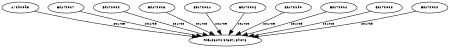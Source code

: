 digraph G {
size="3,3";
node [fontsize=7, fontname="Helvetica"];
edge [fontsize=7, fontname="Helvetica"];
node0 [label="Pseudacris brachyphona", width=0.27433100247,height=0.27433100247];
node1 [label="AY291095", width=0.27433100247,height=0.27433100247];
node2 [label="EF472017", width=0.27433100247,height=0.27433100247];
node3 [label="EF472022", width=0.27433100247,height=0.27433100247];
node4 [label="EF472013", width=0.27433100247,height=0.27433100247];
node5 [label="EF472014", width=0.27433100247,height=0.27433100247];
node6 [label="EF472016", width=0.27433100247,height=0.27433100247];
node7 [label="EF472190", width=0.27433100247,height=0.27433100247];
node8 [label="EF472011", width=0.27433100247,height=0.27433100247];
node9 [label="EF472028", width=0.27433100247,height=0.27433100247];
node10 [label="EF472012", width=0.27433100247,height=0.27433100247];
node1 -> node0 [label="source"];
node2 -> node0 [label="source"];
node3 -> node0 [label="source"];
node4 -> node0 [label="source"];
node5 -> node0 [label="source"];
node6 -> node0 [label="source"];
node7 -> node0 [label="source"];
node8 -> node0 [label="source"];
node9 -> node0 [label="source"];
node10 -> node0 [label="source"];
}

